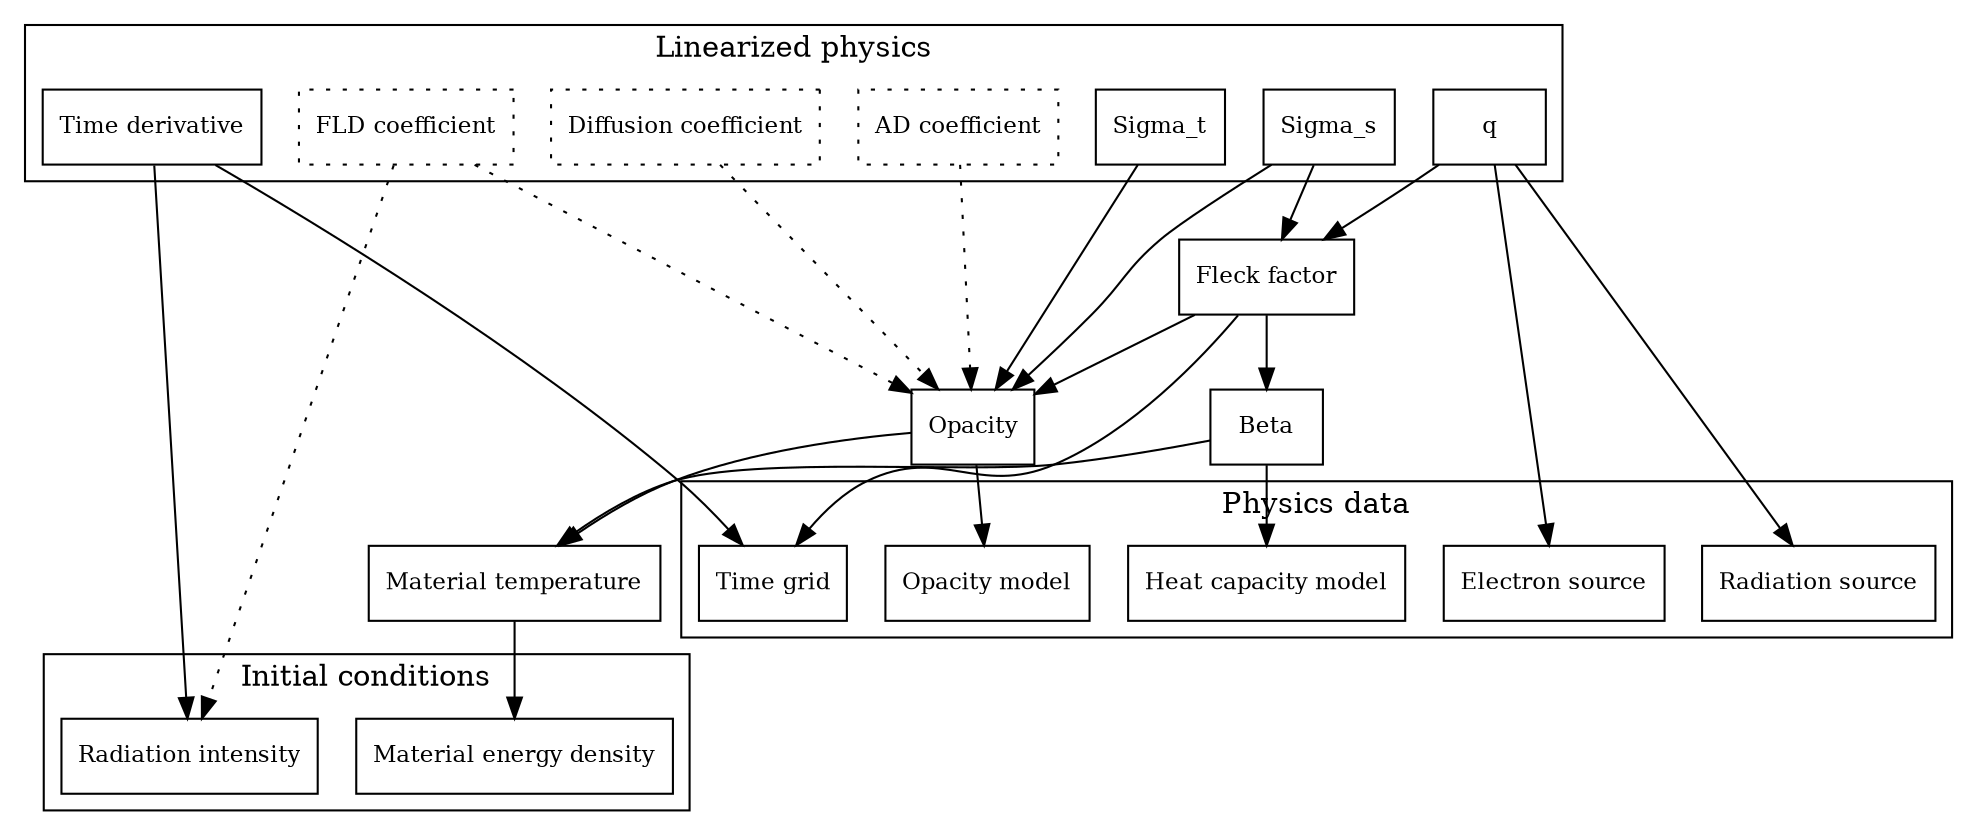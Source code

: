 // dot -Tpdf semi-implicit.dot -osemi-implicit.pdf && open semi-implicit.pdf
digraph G {
//size="7.0, 4.0"
ranksep=0.5
subgraph cluster_0 {
label="Initial conditions"
	node [shape = box, fontsize = 11 ];
	phi [label="Radiation intensity"];
	um [label="Material energy density"];
}
subgraph cluster_1 {
label="Physics data"
	node [shape = box, fontsize = 11 ];
	sigmamodel [label="Opacity model"];
	cvmodel [label="Heat capacity model"];
	radsource [label="Radiation source"];
	matsource [label="Electron source"];
	deltat [label="Time grid"];
}
subgraph cluster_2 {
label="Linearized physics"
	node [shape = box, fontsize = 11 ];
	sigmat [label="Sigma_t"];
	sigmas [label="Sigma_s"];
	q [label="q"];
	ddt [label="Time derivative"];
	node [shape = box, style=dotted ];
	dcoeff [label="Diffusion coefficient"]
	adcoeff [label="AD coefficient"]
	fldcoeff [label="FLD coefficient"]
}
	node [shape = box, fontsize = 11  ];
	tmat [label="Material temperature"]
	sigma [label="Opacity"]
	beta [label="Beta"]
	f [label="Fleck factor"]
	tmat -> um;
	beta -> cvmodel;
	beta -> tmat;
	sigma -> tmat;
	sigma -> sigmamodel;
	f -> sigma;
	f -> beta;
	f -> deltat;
// time derivative
	ddt -> deltat;
	ddt -> phi;
// physics
	sigmat -> sigma;
	sigmas -> sigma;
	sigmas -> f;
	q -> radsource;
	q -> f;
	q -> matsource;
	edge[style=dotted];
	dcoeff -> sigma;
	adcoeff -> sigma;
	fldcoeff -> sigma;
	fldcoeff -> phi;
//}
}

